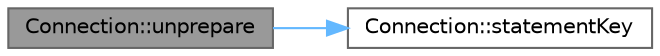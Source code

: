 digraph "Connection::unprepare"
{
 // INTERACTIVE_SVG=YES
 // LATEX_PDF_SIZE
  bgcolor="transparent";
  edge [fontname=Helvetica,fontsize=10,labelfontname=Helvetica,labelfontsize=10];
  node [fontname=Helvetica,fontsize=10,shape=box,height=0.2,width=0.4];
  rankdir="LR";
  Node1 [id="Node000001",label="Connection::unprepare",height=0.2,width=0.4,color="gray40", fillcolor="grey60", style="filled", fontcolor="black",tooltip=" "];
  Node1 -> Node2 [id="edge1_Node000001_Node000002",color="steelblue1",style="solid",tooltip=" "];
  Node2 [id="Node000002",label="Connection::statementKey",height=0.2,width=0.4,color="grey40", fillcolor="white", style="filled",URL="$dc/d14/a00720_a8ce14fd5be8c781f3ddbaa41a0a69b9a.html#a8ce14fd5be8c781f3ddbaa41a0a69b9a",tooltip=" "];
}
